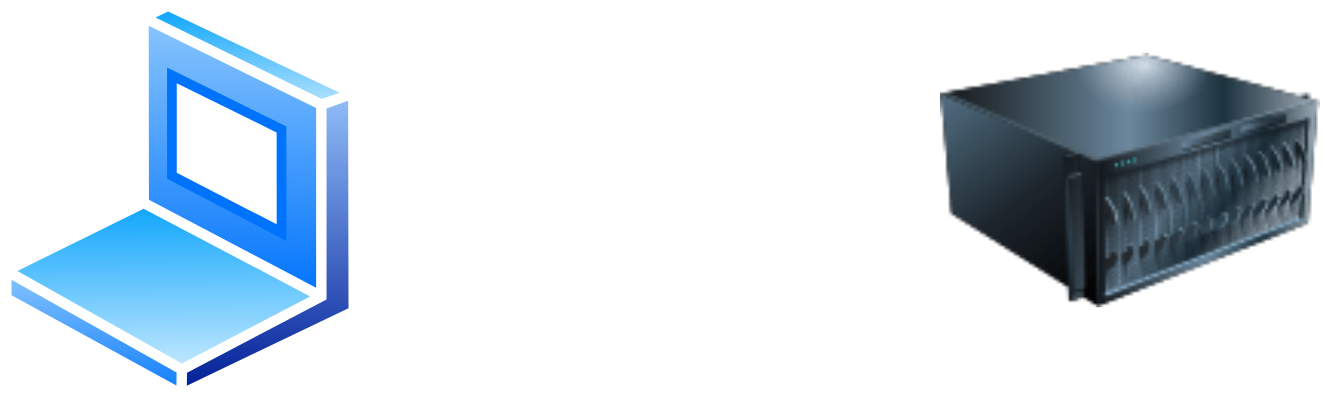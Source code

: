 <mxfile version="15.5.4" type="device"><diagram id="lCIOF7lSPzv-I1Fjny8u" name="Page-1"><mxGraphModel dx="1038" dy="547" grid="1" gridSize="10" guides="1" tooltips="1" connect="1" arrows="1" fold="1" page="1" pageScale="1" pageWidth="827" pageHeight="1169" math="0" shadow="0"><root><mxCell id="0"/><mxCell id="1" parent="0"/><mxCell id="6n_n_C20sh6Eew-08z_O-1" value="" style="aspect=fixed;perimeter=ellipsePerimeter;html=1;align=center;shadow=0;dashed=0;spacingTop=3;image;image=img/lib/active_directory/laptop_client.svg;" vertex="1" parent="1"><mxGeometry x="160" y="330" width="180" height="200" as="geometry"/></mxCell><mxCell id="6n_n_C20sh6Eew-08z_O-2" value="" style="image;html=1;image=img/lib/clip_art/computers/Server_128x128.png" vertex="1" parent="1"><mxGeometry x="630" y="330" width="190" height="180" as="geometry"/></mxCell></root></mxGraphModel></diagram></mxfile>